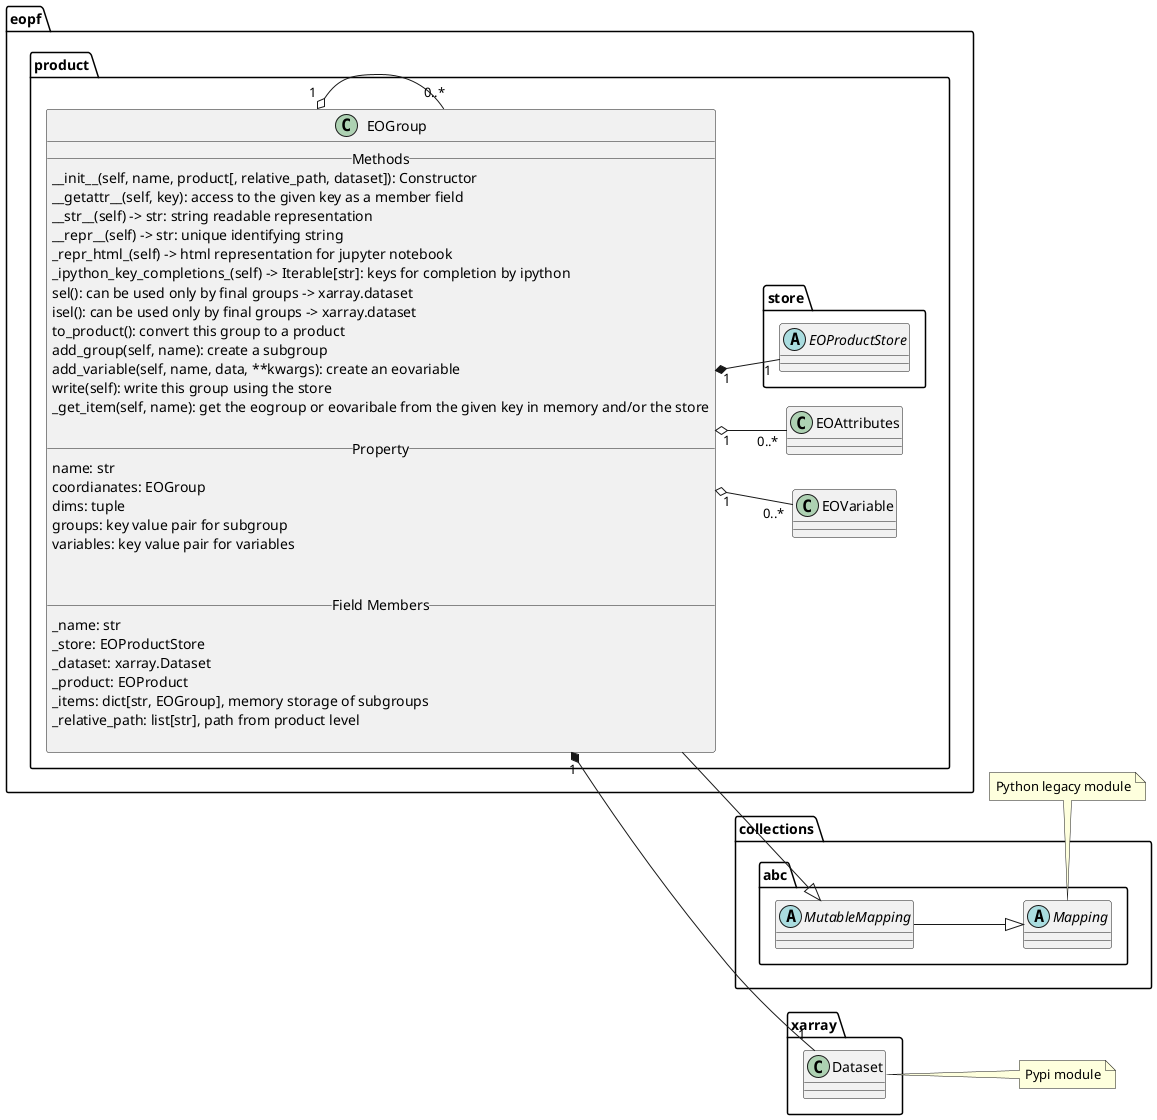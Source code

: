 @startuml
left to right direction
package "eopf.product" {

    class EOGroup {
        __ Methods __
        __init__(self, name, product[, relative_path, dataset]): Constructor
        __getattr__(self, key): access to the given key as a member field
        __str__(self) -> str: string readable representation
        __repr__(self) -> str: unique identifying string
        _repr_html_(self) -> html representation for jupyter notebook
        _ipython_key_completions_(self) -> Iterable[str]: keys for completion by ipython
        sel(): can be used only by final groups -> xarray.dataset
        isel(): can be used only by final groups -> xarray.dataset
        to_product(): convert this group to a product
        add_group(self, name): create a subgroup
        add_variable(self, name, data, **kwargs): create an eovariable
        write(self): write this group using the store
        _get_item(self, name): get the eogroup or eovaribale from the given key in memory and/or the store

        __ Property __
        name: str
        coordianates: EOGroup
        dims: tuple
        groups: key value pair for subgroup
        variables: key value pair for variables


        __ Field Members __
        _name: str
        _store: EOProductStore
        _dataset: xarray.Dataset
        _product: EOProduct
        _items: dict[str, EOGroup], memory storage of subgroups
        _relative_path: list[str], path from product level

    }

    class EOVariable

    package store
    {
        ' inspired by fsspec.spec.AbstractFileSystem
        abstract EOProductStore
    }

    EOGroup "1" o-- "0..*" EOVariable
    EOGroup "1" o-- "0..*" EOGroup
    EOGroup "1" o-- "0..*" EOAttributes

    EOGroup "1" *-- "1" EOProductStore


}

package collections.abc {
    abstract MutableMapping
    abstract Mapping
    MutableMapping --|> Mapping
}
note bottom: Python legacy module
EOGroup --|> MutableMapping
EOGroup "1" *-- "1" xarray.Dataset
note right: Pypi module

@enduml
